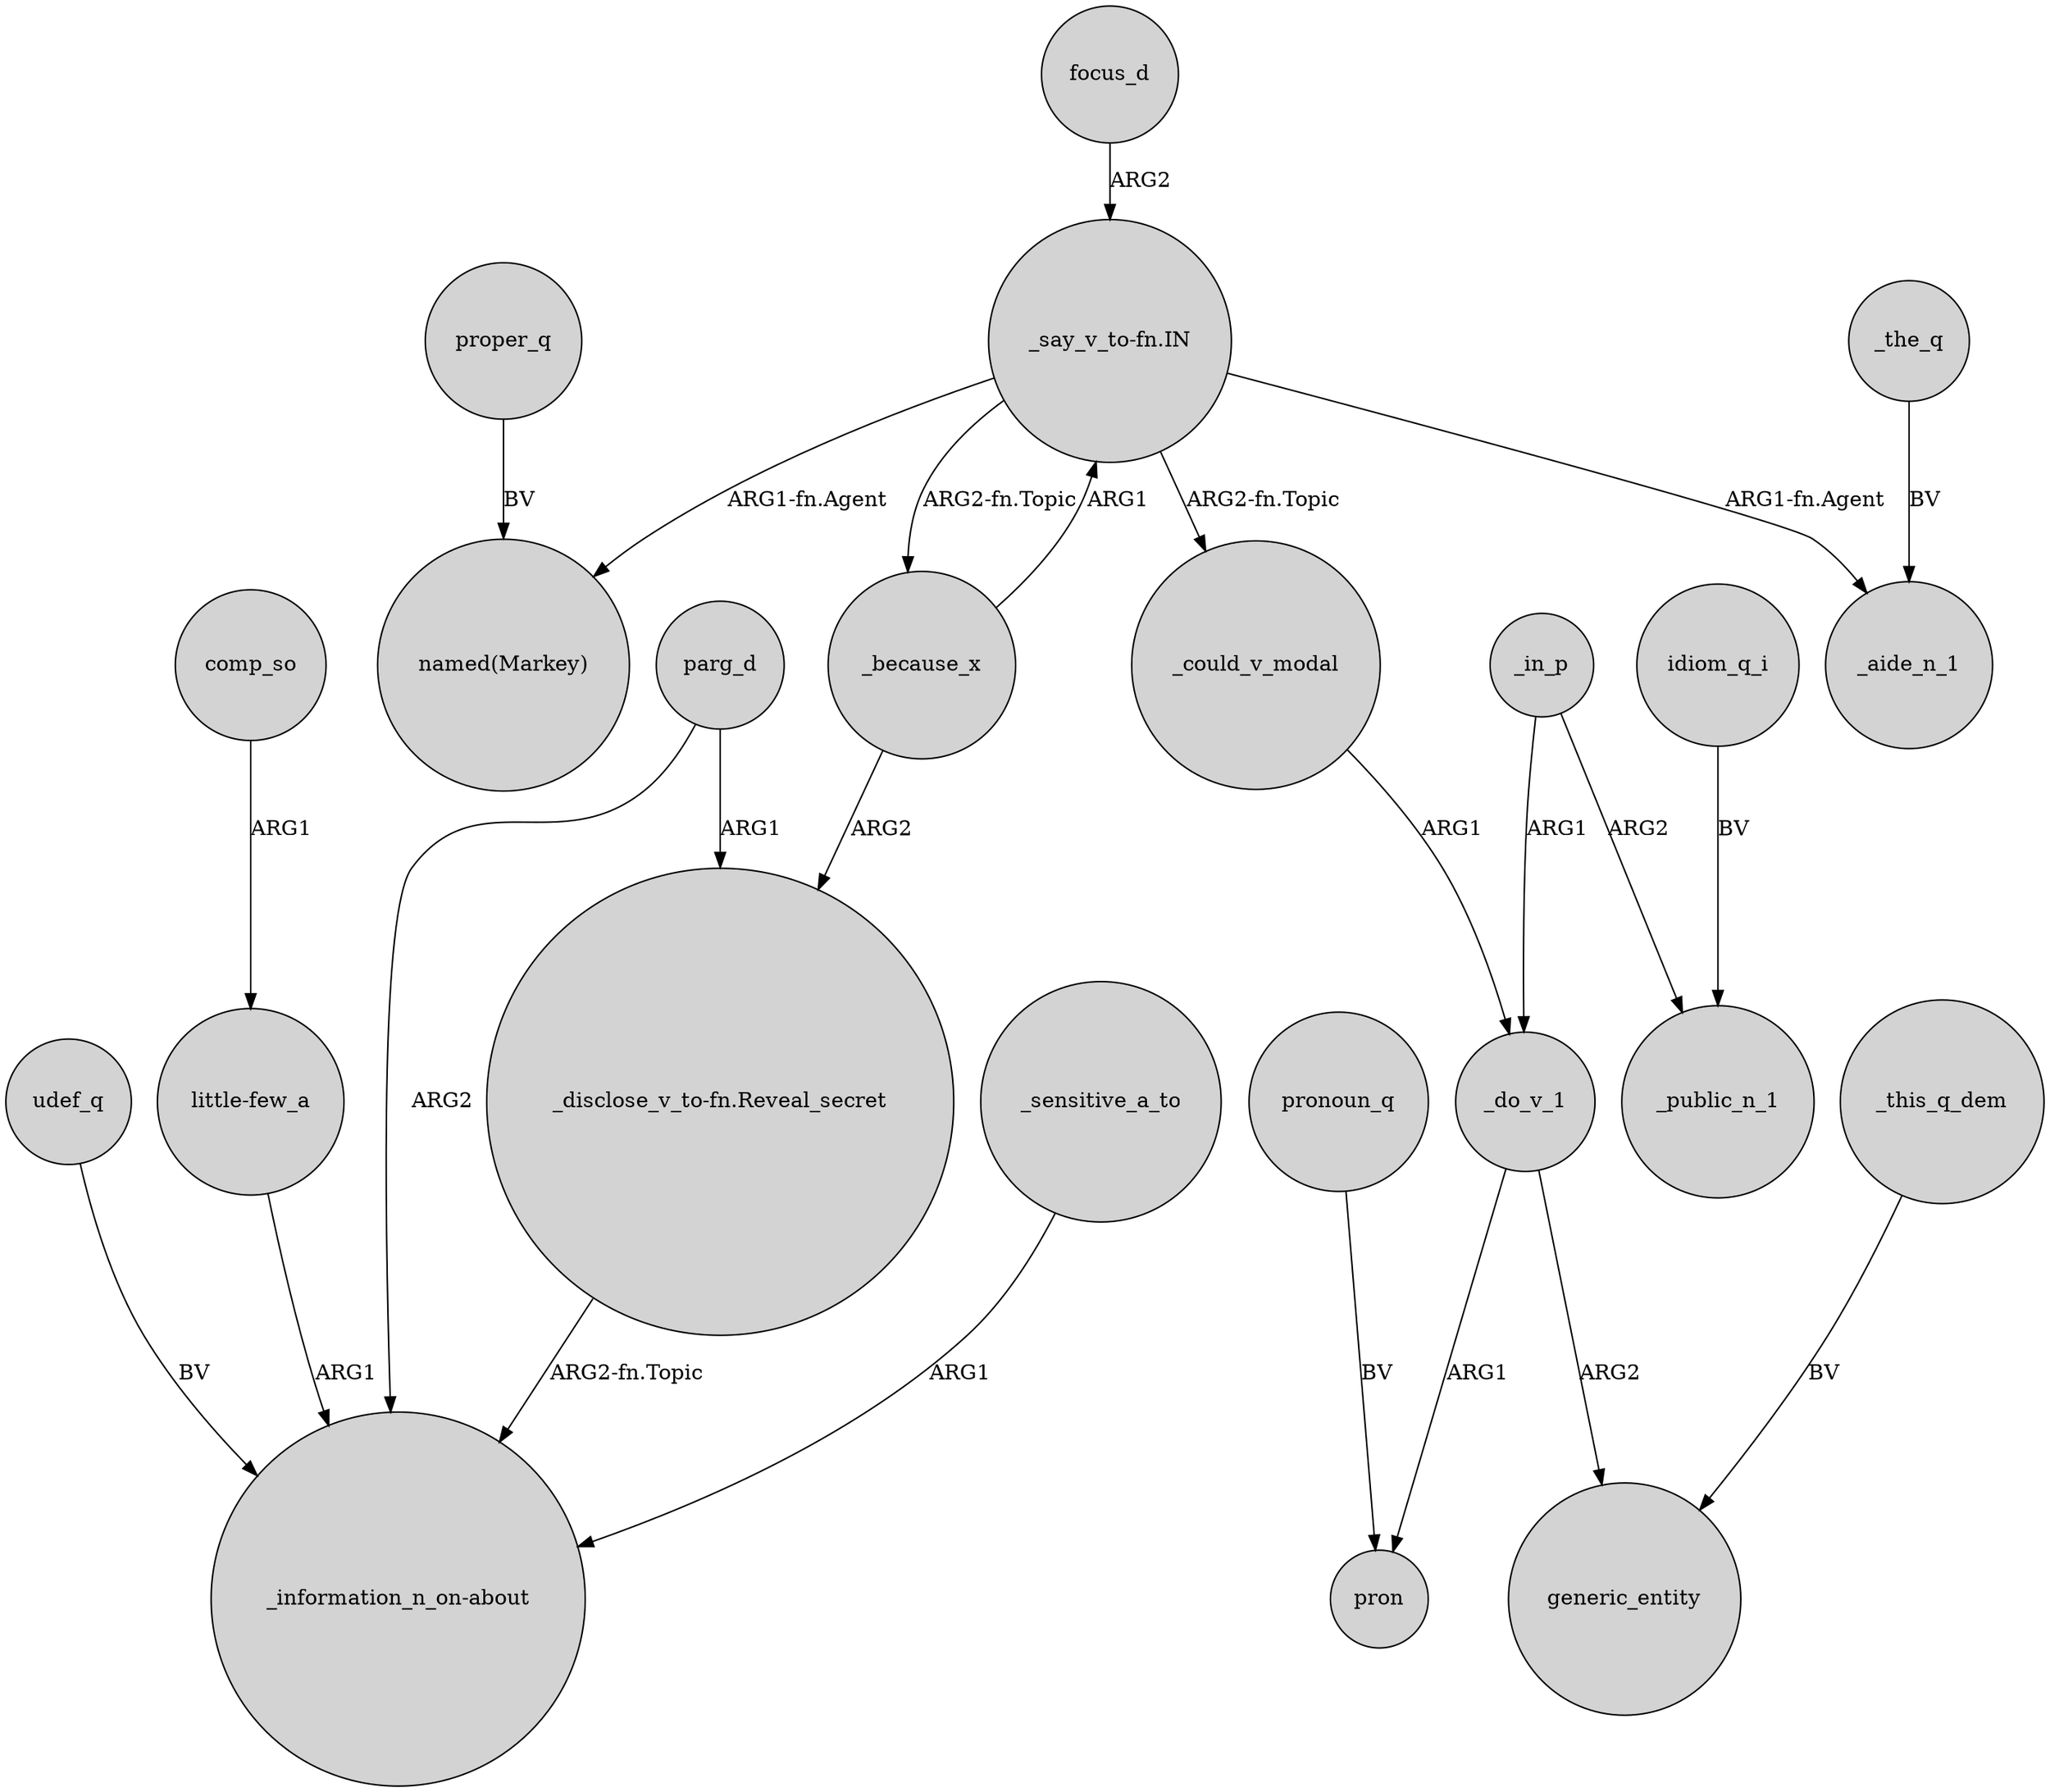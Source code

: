 digraph {
	node [shape=circle style=filled]
	"_say_v_to-fn.IN" -> "named(Markey)" [label="ARG1-fn.Agent"]
	"little-few_a" -> "_information_n_on-about" [label=ARG1]
	_in_p -> _do_v_1 [label=ARG1]
	focus_d -> "_say_v_to-fn.IN" [label=ARG2]
	_do_v_1 -> generic_entity [label=ARG2]
	udef_q -> "_information_n_on-about" [label=BV]
	"_say_v_to-fn.IN" -> _because_x [label="ARG2-fn.Topic"]
	parg_d -> "_disclose_v_to-fn.Reveal_secret" [label=ARG1]
	pronoun_q -> pron [label=BV]
	"_say_v_to-fn.IN" -> _aide_n_1 [label="ARG1-fn.Agent"]
	_do_v_1 -> pron [label=ARG1]
	_this_q_dem -> generic_entity [label=BV]
	_could_v_modal -> _do_v_1 [label=ARG1]
	_sensitive_a_to -> "_information_n_on-about" [label=ARG1]
	comp_so -> "little-few_a" [label=ARG1]
	_because_x -> "_disclose_v_to-fn.Reveal_secret" [label=ARG2]
	idiom_q_i -> _public_n_1 [label=BV]
	_in_p -> _public_n_1 [label=ARG2]
	"_disclose_v_to-fn.Reveal_secret" -> "_information_n_on-about" [label="ARG2-fn.Topic"]
	"_say_v_to-fn.IN" -> _could_v_modal [label="ARG2-fn.Topic"]
	_because_x -> "_say_v_to-fn.IN" [label=ARG1]
	parg_d -> "_information_n_on-about" [label=ARG2]
	_the_q -> _aide_n_1 [label=BV]
	proper_q -> "named(Markey)" [label=BV]
}
